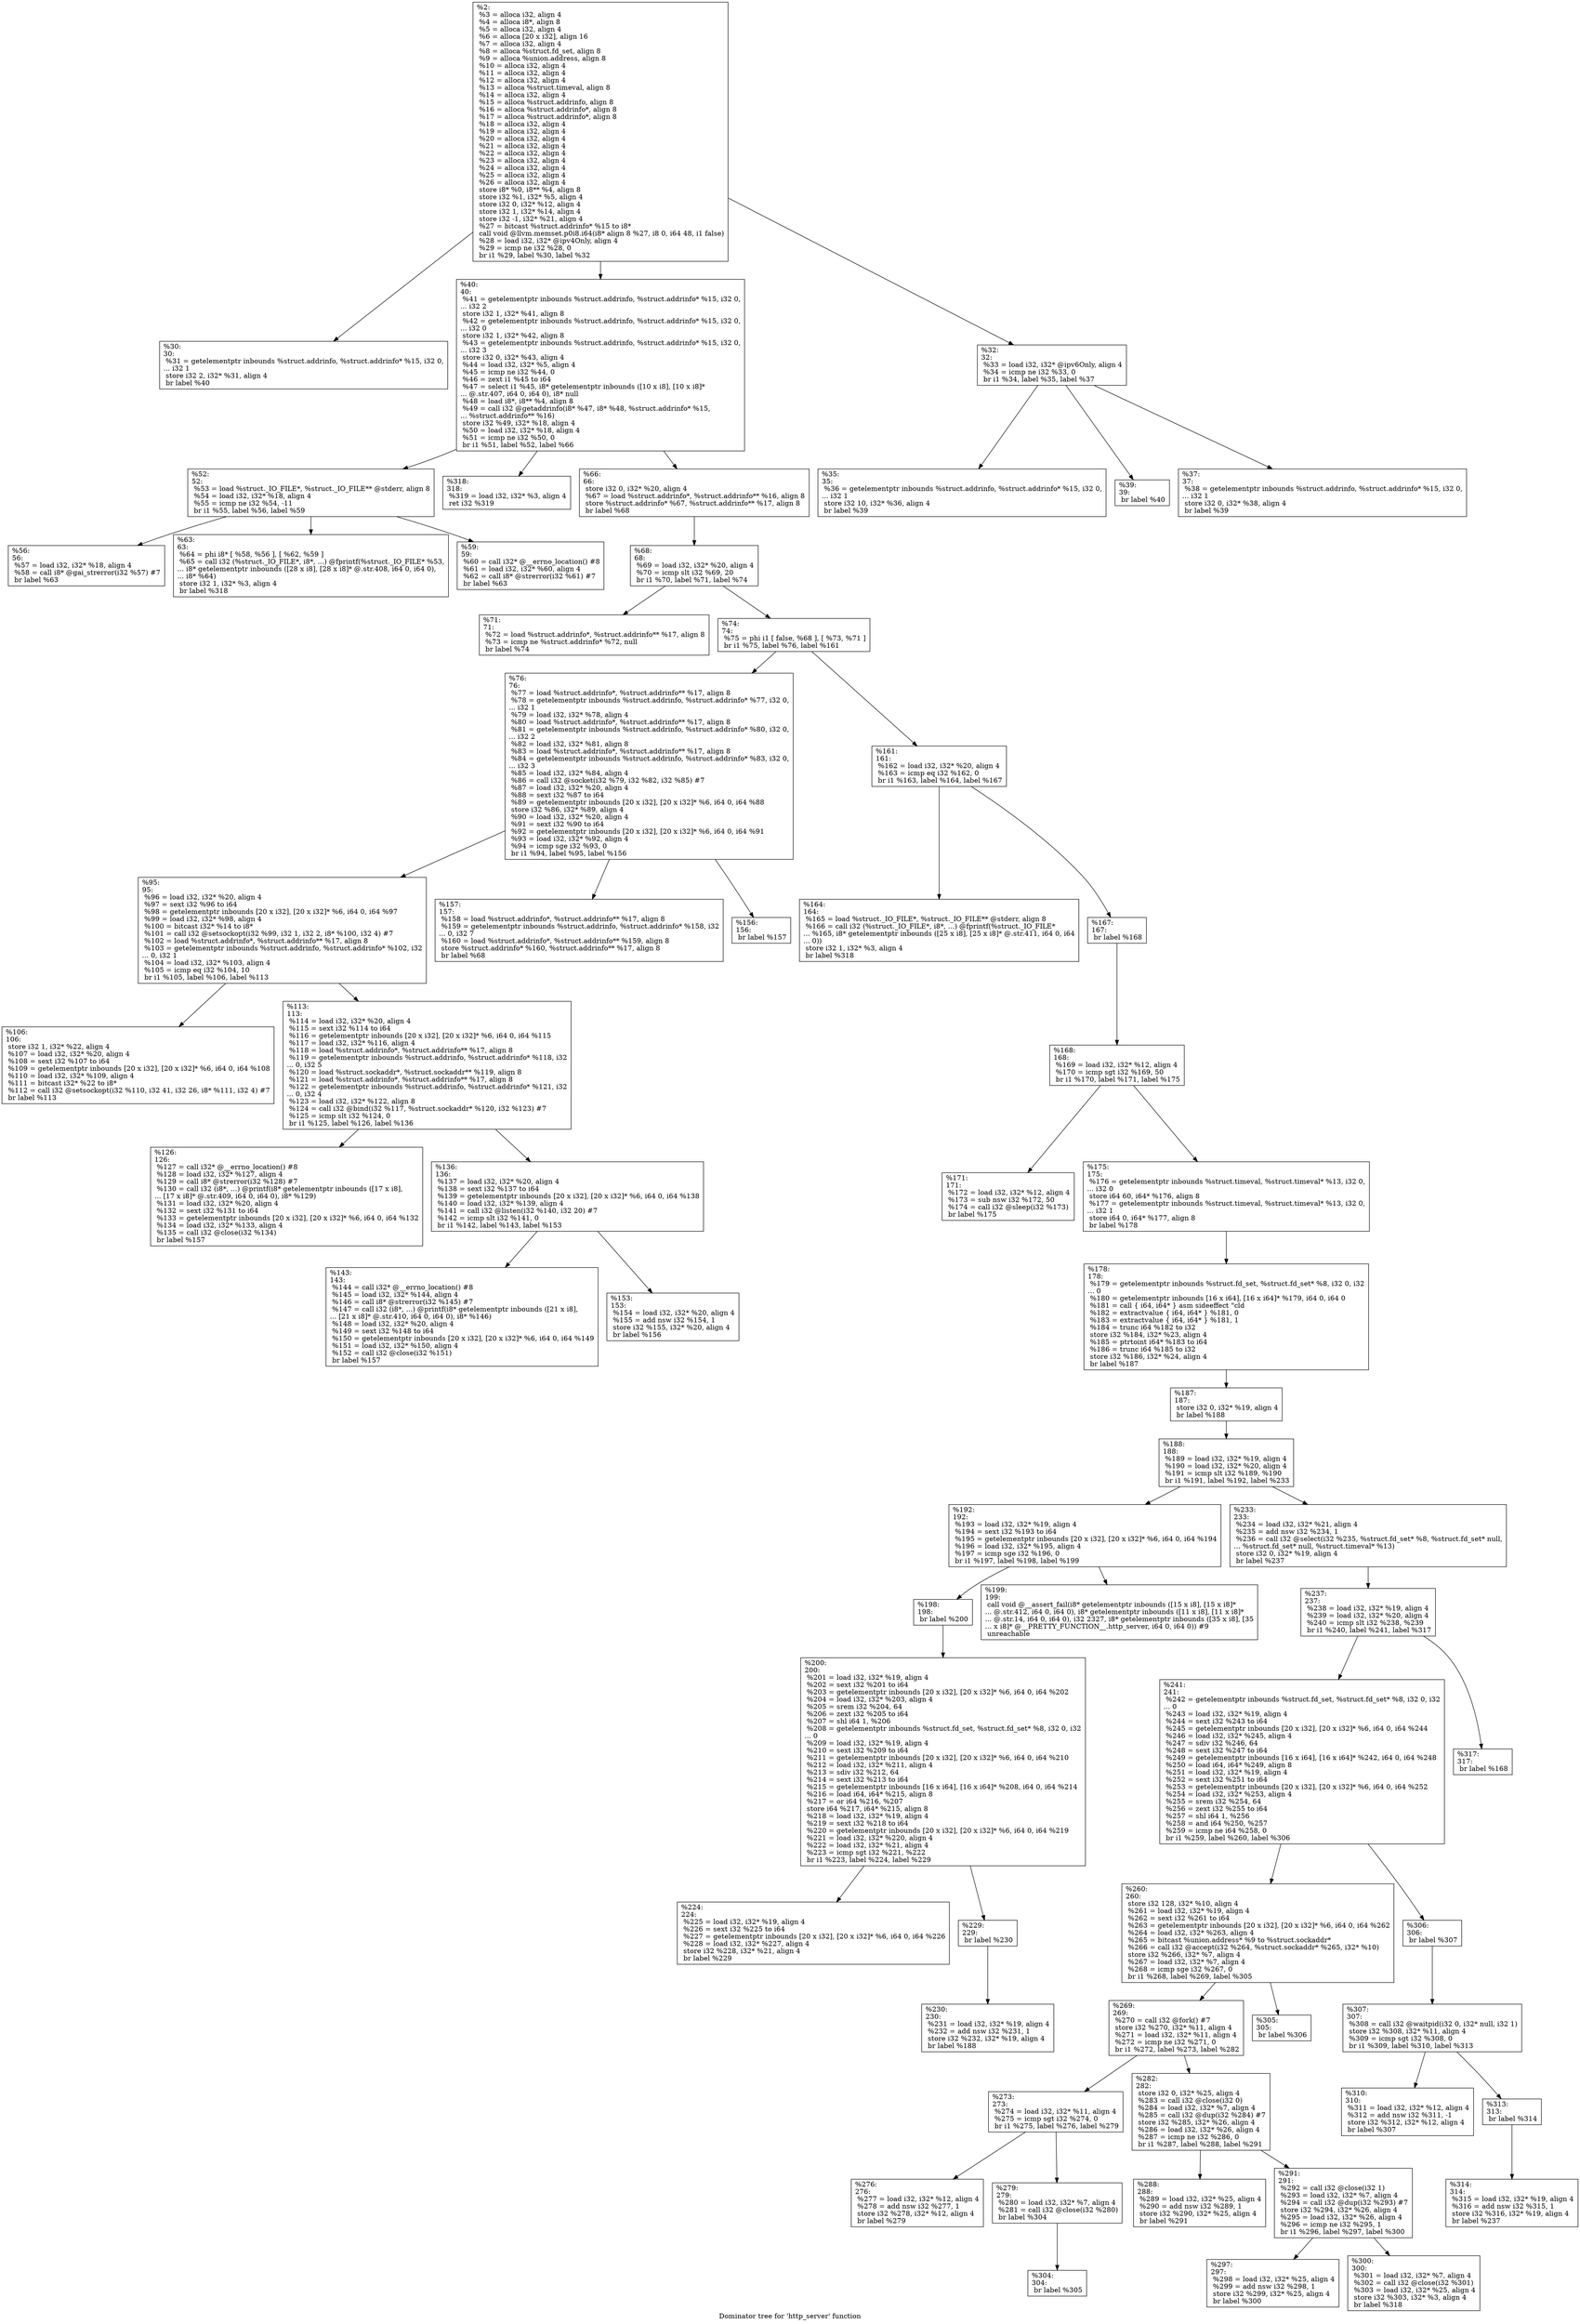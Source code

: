 digraph "Dominator tree for 'http_server' function" {
	label="Dominator tree for 'http_server' function";

	Node0x22ea870 [shape=record,label="{%2:\l  %3 = alloca i32, align 4\l  %4 = alloca i8*, align 8\l  %5 = alloca i32, align 4\l  %6 = alloca [20 x i32], align 16\l  %7 = alloca i32, align 4\l  %8 = alloca %struct.fd_set, align 8\l  %9 = alloca %union.address, align 8\l  %10 = alloca i32, align 4\l  %11 = alloca i32, align 4\l  %12 = alloca i32, align 4\l  %13 = alloca %struct.timeval, align 8\l  %14 = alloca i32, align 4\l  %15 = alloca %struct.addrinfo, align 8\l  %16 = alloca %struct.addrinfo*, align 8\l  %17 = alloca %struct.addrinfo*, align 8\l  %18 = alloca i32, align 4\l  %19 = alloca i32, align 4\l  %20 = alloca i32, align 4\l  %21 = alloca i32, align 4\l  %22 = alloca i32, align 4\l  %23 = alloca i32, align 4\l  %24 = alloca i32, align 4\l  %25 = alloca i32, align 4\l  %26 = alloca i32, align 4\l  store i8* %0, i8** %4, align 8\l  store i32 %1, i32* %5, align 4\l  store i32 0, i32* %12, align 4\l  store i32 1, i32* %14, align 4\l  store i32 -1, i32* %21, align 4\l  %27 = bitcast %struct.addrinfo* %15 to i8*\l  call void @llvm.memset.p0i8.i64(i8* align 8 %27, i8 0, i64 48, i1 false)\l  %28 = load i32, i32* @ipv4Only, align 4\l  %29 = icmp ne i32 %28, 0\l  br i1 %29, label %30, label %32\l}"];
	Node0x22ea870 -> Node0x22ea8b0;
	Node0x22ea870 -> Node0x22ea8f0;
	Node0x22ea870 -> Node0x22eb730;
	Node0x22ea8b0 [shape=record,label="{%30:\l30:                                               \l  %31 = getelementptr inbounds %struct.addrinfo, %struct.addrinfo* %15, i32 0,\l... i32 1\l  store i32 2, i32* %31, align 4\l  br label %40\l}"];
	Node0x22ea8f0 [shape=record,label="{%40:\l40:                                               \l  %41 = getelementptr inbounds %struct.addrinfo, %struct.addrinfo* %15, i32 0,\l... i32 2\l  store i32 1, i32* %41, align 8\l  %42 = getelementptr inbounds %struct.addrinfo, %struct.addrinfo* %15, i32 0,\l... i32 0\l  store i32 1, i32* %42, align 8\l  %43 = getelementptr inbounds %struct.addrinfo, %struct.addrinfo* %15, i32 0,\l... i32 3\l  store i32 0, i32* %43, align 4\l  %44 = load i32, i32* %5, align 4\l  %45 = icmp ne i32 %44, 0\l  %46 = zext i1 %45 to i64\l  %47 = select i1 %45, i8* getelementptr inbounds ([10 x i8], [10 x i8]*\l... @.str.407, i64 0, i64 0), i8* null\l  %48 = load i8*, i8** %4, align 8\l  %49 = call i32 @getaddrinfo(i8* %47, i8* %48, %struct.addrinfo* %15,\l... %struct.addrinfo** %16)\l  store i32 %49, i32* %18, align 4\l  %50 = load i32, i32* %18, align 4\l  %51 = icmp ne i32 %50, 0\l  br i1 %51, label %52, label %66\l}"];
	Node0x22ea8f0 -> Node0x22ea930;
	Node0x22ea8f0 -> Node0x22ea9f0;
	Node0x22ea8f0 -> Node0x22eaa70;
	Node0x22ea930 [shape=record,label="{%52:\l52:                                               \l  %53 = load %struct._IO_FILE*, %struct._IO_FILE** @stderr, align 8\l  %54 = load i32, i32* %18, align 4\l  %55 = icmp ne i32 %54, -11\l  br i1 %55, label %56, label %59\l}"];
	Node0x22ea930 -> Node0x22ea970;
	Node0x22ea930 -> Node0x22ea9b0;
	Node0x22ea930 -> Node0x22eaa30;
	Node0x22ea970 [shape=record,label="{%56:\l56:                                               \l  %57 = load i32, i32* %18, align 4\l  %58 = call i8* @gai_strerror(i32 %57) #7\l  br label %63\l}"];
	Node0x22ea9b0 [shape=record,label="{%63:\l63:                                               \l  %64 = phi i8* [ %58, %56 ], [ %62, %59 ]\l  %65 = call i32 (%struct._IO_FILE*, i8*, ...) @fprintf(%struct._IO_FILE* %53,\l... i8* getelementptr inbounds ([28 x i8], [28 x i8]* @.str.408, i64 0, i64 0),\l... i8* %64)\l  store i32 1, i32* %3, align 4\l  br label %318\l}"];
	Node0x22eaa30 [shape=record,label="{%59:\l59:                                               \l  %60 = call i32* @__errno_location() #8\l  %61 = load i32, i32* %60, align 4\l  %62 = call i8* @strerror(i32 %61) #7\l  br label %63\l}"];
	Node0x22ea9f0 [shape=record,label="{%318:\l318:                                              \l  %319 = load i32, i32* %3, align 4\l  ret i32 %319\l}"];
	Node0x22eaa70 [shape=record,label="{%66:\l66:                                               \l  store i32 0, i32* %20, align 4\l  %67 = load %struct.addrinfo*, %struct.addrinfo** %16, align 8\l  store %struct.addrinfo* %67, %struct.addrinfo** %17, align 8\l  br label %68\l}"];
	Node0x22eaa70 -> Node0x22eaab0;
	Node0x22eaab0 [shape=record,label="{%68:\l68:                                               \l  %69 = load i32, i32* %20, align 4\l  %70 = icmp slt i32 %69, 20\l  br i1 %70, label %71, label %74\l}"];
	Node0x22eaab0 -> Node0x22eaaf0;
	Node0x22eaab0 -> Node0x22eab30;
	Node0x22eaaf0 [shape=record,label="{%71:\l71:                                               \l  %72 = load %struct.addrinfo*, %struct.addrinfo** %17, align 8\l  %73 = icmp ne %struct.addrinfo* %72, null\l  br label %74\l}"];
	Node0x22eab30 [shape=record,label="{%74:\l74:                                               \l  %75 = phi i1 [ false, %68 ], [ %73, %71 ]\l  br i1 %75, label %76, label %161\l}"];
	Node0x22eab30 -> Node0x22eab70;
	Node0x22eab30 -> Node0x22eadf0;
	Node0x22eab70 [shape=record,label="{%76:\l76:                                               \l  %77 = load %struct.addrinfo*, %struct.addrinfo** %17, align 8\l  %78 = getelementptr inbounds %struct.addrinfo, %struct.addrinfo* %77, i32 0,\l... i32 1\l  %79 = load i32, i32* %78, align 4\l  %80 = load %struct.addrinfo*, %struct.addrinfo** %17, align 8\l  %81 = getelementptr inbounds %struct.addrinfo, %struct.addrinfo* %80, i32 0,\l... i32 2\l  %82 = load i32, i32* %81, align 8\l  %83 = load %struct.addrinfo*, %struct.addrinfo** %17, align 8\l  %84 = getelementptr inbounds %struct.addrinfo, %struct.addrinfo* %83, i32 0,\l... i32 3\l  %85 = load i32, i32* %84, align 4\l  %86 = call i32 @socket(i32 %79, i32 %82, i32 %85) #7\l  %87 = load i32, i32* %20, align 4\l  %88 = sext i32 %87 to i64\l  %89 = getelementptr inbounds [20 x i32], [20 x i32]* %6, i64 0, i64 %88\l  store i32 %86, i32* %89, align 4\l  %90 = load i32, i32* %20, align 4\l  %91 = sext i32 %90 to i64\l  %92 = getelementptr inbounds [20 x i32], [20 x i32]* %6, i64 0, i64 %91\l  %93 = load i32, i32* %92, align 4\l  %94 = icmp sge i32 %93, 0\l  br i1 %94, label %95, label %156\l}"];
	Node0x22eab70 -> Node0x22eabb0;
	Node0x22eab70 -> Node0x22eacb0;
	Node0x22eab70 -> Node0x22eadb0;
	Node0x22eabb0 [shape=record,label="{%95:\l95:                                               \l  %96 = load i32, i32* %20, align 4\l  %97 = sext i32 %96 to i64\l  %98 = getelementptr inbounds [20 x i32], [20 x i32]* %6, i64 0, i64 %97\l  %99 = load i32, i32* %98, align 4\l  %100 = bitcast i32* %14 to i8*\l  %101 = call i32 @setsockopt(i32 %99, i32 1, i32 2, i8* %100, i32 4) #7\l  %102 = load %struct.addrinfo*, %struct.addrinfo** %17, align 8\l  %103 = getelementptr inbounds %struct.addrinfo, %struct.addrinfo* %102, i32\l... 0, i32 1\l  %104 = load i32, i32* %103, align 4\l  %105 = icmp eq i32 %104, 10\l  br i1 %105, label %106, label %113\l}"];
	Node0x22eabb0 -> Node0x22eabf0;
	Node0x22eabb0 -> Node0x22eac30;
	Node0x22eabf0 [shape=record,label="{%106:\l106:                                              \l  store i32 1, i32* %22, align 4\l  %107 = load i32, i32* %20, align 4\l  %108 = sext i32 %107 to i64\l  %109 = getelementptr inbounds [20 x i32], [20 x i32]* %6, i64 0, i64 %108\l  %110 = load i32, i32* %109, align 4\l  %111 = bitcast i32* %22 to i8*\l  %112 = call i32 @setsockopt(i32 %110, i32 41, i32 26, i8* %111, i32 4) #7\l  br label %113\l}"];
	Node0x22eac30 [shape=record,label="{%113:\l113:                                              \l  %114 = load i32, i32* %20, align 4\l  %115 = sext i32 %114 to i64\l  %116 = getelementptr inbounds [20 x i32], [20 x i32]* %6, i64 0, i64 %115\l  %117 = load i32, i32* %116, align 4\l  %118 = load %struct.addrinfo*, %struct.addrinfo** %17, align 8\l  %119 = getelementptr inbounds %struct.addrinfo, %struct.addrinfo* %118, i32\l... 0, i32 5\l  %120 = load %struct.sockaddr*, %struct.sockaddr** %119, align 8\l  %121 = load %struct.addrinfo*, %struct.addrinfo** %17, align 8\l  %122 = getelementptr inbounds %struct.addrinfo, %struct.addrinfo* %121, i32\l... 0, i32 4\l  %123 = load i32, i32* %122, align 8\l  %124 = call i32 @bind(i32 %117, %struct.sockaddr* %120, i32 %123) #7\l  %125 = icmp slt i32 %124, 0\l  br i1 %125, label %126, label %136\l}"];
	Node0x22eac30 -> Node0x22eac70;
	Node0x22eac30 -> Node0x22eacf0;
	Node0x22eac70 [shape=record,label="{%126:\l126:                                              \l  %127 = call i32* @__errno_location() #8\l  %128 = load i32, i32* %127, align 4\l  %129 = call i8* @strerror(i32 %128) #7\l  %130 = call i32 (i8*, ...) @printf(i8* getelementptr inbounds ([17 x i8],\l... [17 x i8]* @.str.409, i64 0, i64 0), i8* %129)\l  %131 = load i32, i32* %20, align 4\l  %132 = sext i32 %131 to i64\l  %133 = getelementptr inbounds [20 x i32], [20 x i32]* %6, i64 0, i64 %132\l  %134 = load i32, i32* %133, align 4\l  %135 = call i32 @close(i32 %134)\l  br label %157\l}"];
	Node0x22eacf0 [shape=record,label="{%136:\l136:                                              \l  %137 = load i32, i32* %20, align 4\l  %138 = sext i32 %137 to i64\l  %139 = getelementptr inbounds [20 x i32], [20 x i32]* %6, i64 0, i64 %138\l  %140 = load i32, i32* %139, align 4\l  %141 = call i32 @listen(i32 %140, i32 20) #7\l  %142 = icmp slt i32 %141, 0\l  br i1 %142, label %143, label %153\l}"];
	Node0x22eacf0 -> Node0x22ead30;
	Node0x22eacf0 -> Node0x22ead70;
	Node0x22ead30 [shape=record,label="{%143:\l143:                                              \l  %144 = call i32* @__errno_location() #8\l  %145 = load i32, i32* %144, align 4\l  %146 = call i8* @strerror(i32 %145) #7\l  %147 = call i32 (i8*, ...) @printf(i8* getelementptr inbounds ([21 x i8],\l... [21 x i8]* @.str.410, i64 0, i64 0), i8* %146)\l  %148 = load i32, i32* %20, align 4\l  %149 = sext i32 %148 to i64\l  %150 = getelementptr inbounds [20 x i32], [20 x i32]* %6, i64 0, i64 %149\l  %151 = load i32, i32* %150, align 4\l  %152 = call i32 @close(i32 %151)\l  br label %157\l}"];
	Node0x22ead70 [shape=record,label="{%153:\l153:                                              \l  %154 = load i32, i32* %20, align 4\l  %155 = add nsw i32 %154, 1\l  store i32 %155, i32* %20, align 4\l  br label %156\l}"];
	Node0x22eacb0 [shape=record,label="{%157:\l157:                                              \l  %158 = load %struct.addrinfo*, %struct.addrinfo** %17, align 8\l  %159 = getelementptr inbounds %struct.addrinfo, %struct.addrinfo* %158, i32\l... 0, i32 7\l  %160 = load %struct.addrinfo*, %struct.addrinfo** %159, align 8\l  store %struct.addrinfo* %160, %struct.addrinfo** %17, align 8\l  br label %68\l}"];
	Node0x22eadb0 [shape=record,label="{%156:\l156:                                              \l  br label %157\l}"];
	Node0x22eadf0 [shape=record,label="{%161:\l161:                                              \l  %162 = load i32, i32* %20, align 4\l  %163 = icmp eq i32 %162, 0\l  br i1 %163, label %164, label %167\l}"];
	Node0x22eadf0 -> Node0x22eae30;
	Node0x22eadf0 -> Node0x22eae70;
	Node0x22eae30 [shape=record,label="{%164:\l164:                                              \l  %165 = load %struct._IO_FILE*, %struct._IO_FILE** @stderr, align 8\l  %166 = call i32 (%struct._IO_FILE*, i8*, ...) @fprintf(%struct._IO_FILE*\l... %165, i8* getelementptr inbounds ([25 x i8], [25 x i8]* @.str.411, i64 0, i64\l... 0))\l  store i32 1, i32* %3, align 4\l  br label %318\l}"];
	Node0x22eae70 [shape=record,label="{%167:\l167:                                              \l  br label %168\l}"];
	Node0x22eae70 -> Node0x22eaeb0;
	Node0x22eaeb0 [shape=record,label="{%168:\l168:                                              \l  %169 = load i32, i32* %12, align 4\l  %170 = icmp sgt i32 %169, 50\l  br i1 %170, label %171, label %175\l}"];
	Node0x22eaeb0 -> Node0x22eaef0;
	Node0x22eaeb0 -> Node0x22eaf30;
	Node0x22eaef0 [shape=record,label="{%171:\l171:                                              \l  %172 = load i32, i32* %12, align 4\l  %173 = sub nsw i32 %172, 50\l  %174 = call i32 @sleep(i32 %173)\l  br label %175\l}"];
	Node0x22eaf30 [shape=record,label="{%175:\l175:                                              \l  %176 = getelementptr inbounds %struct.timeval, %struct.timeval* %13, i32 0,\l... i32 0\l  store i64 60, i64* %176, align 8\l  %177 = getelementptr inbounds %struct.timeval, %struct.timeval* %13, i32 0,\l... i32 1\l  store i64 0, i64* %177, align 8\l  br label %178\l}"];
	Node0x22eaf30 -> Node0x22eaf70;
	Node0x22eaf70 [shape=record,label="{%178:\l178:                                              \l  %179 = getelementptr inbounds %struct.fd_set, %struct.fd_set* %8, i32 0, i32\l... 0\l  %180 = getelementptr inbounds [16 x i64], [16 x i64]* %179, i64 0, i64 0\l  %181 = call \{ i64, i64* \} asm sideeffect \"cld\l  %182 = extractvalue \{ i64, i64* \} %181, 0\l  %183 = extractvalue \{ i64, i64* \} %181, 1\l  %184 = trunc i64 %182 to i32\l  store i32 %184, i32* %23, align 4\l  %185 = ptrtoint i64* %183 to i64\l  %186 = trunc i64 %185 to i32\l  store i32 %186, i32* %24, align 4\l  br label %187\l}"];
	Node0x22eaf70 -> Node0x22eafb0;
	Node0x22eafb0 [shape=record,label="{%187:\l187:                                              \l  store i32 0, i32* %19, align 4\l  br label %188\l}"];
	Node0x22eafb0 -> Node0x22eaff0;
	Node0x22eaff0 [shape=record,label="{%188:\l188:                                              \l  %189 = load i32, i32* %19, align 4\l  %190 = load i32, i32* %20, align 4\l  %191 = icmp slt i32 %189, %190\l  br i1 %191, label %192, label %233\l}"];
	Node0x22eaff0 -> Node0x22eb030;
	Node0x22eaff0 -> Node0x22eb1f0;
	Node0x22eb030 [shape=record,label="{%192:\l192:                                              \l  %193 = load i32, i32* %19, align 4\l  %194 = sext i32 %193 to i64\l  %195 = getelementptr inbounds [20 x i32], [20 x i32]* %6, i64 0, i64 %194\l  %196 = load i32, i32* %195, align 4\l  %197 = icmp sge i32 %196, 0\l  br i1 %197, label %198, label %199\l}"];
	Node0x22eb030 -> Node0x22eb070;
	Node0x22eb030 -> Node0x22eb1b0;
	Node0x22eb070 [shape=record,label="{%198:\l198:                                              \l  br label %200\l}"];
	Node0x22eb070 -> Node0x22eb0b0;
	Node0x22eb0b0 [shape=record,label="{%200:\l200:                                              \l  %201 = load i32, i32* %19, align 4\l  %202 = sext i32 %201 to i64\l  %203 = getelementptr inbounds [20 x i32], [20 x i32]* %6, i64 0, i64 %202\l  %204 = load i32, i32* %203, align 4\l  %205 = srem i32 %204, 64\l  %206 = zext i32 %205 to i64\l  %207 = shl i64 1, %206\l  %208 = getelementptr inbounds %struct.fd_set, %struct.fd_set* %8, i32 0, i32\l... 0\l  %209 = load i32, i32* %19, align 4\l  %210 = sext i32 %209 to i64\l  %211 = getelementptr inbounds [20 x i32], [20 x i32]* %6, i64 0, i64 %210\l  %212 = load i32, i32* %211, align 4\l  %213 = sdiv i32 %212, 64\l  %214 = sext i32 %213 to i64\l  %215 = getelementptr inbounds [16 x i64], [16 x i64]* %208, i64 0, i64 %214\l  %216 = load i64, i64* %215, align 8\l  %217 = or i64 %216, %207\l  store i64 %217, i64* %215, align 8\l  %218 = load i32, i32* %19, align 4\l  %219 = sext i32 %218 to i64\l  %220 = getelementptr inbounds [20 x i32], [20 x i32]* %6, i64 0, i64 %219\l  %221 = load i32, i32* %220, align 4\l  %222 = load i32, i32* %21, align 4\l  %223 = icmp sgt i32 %221, %222\l  br i1 %223, label %224, label %229\l}"];
	Node0x22eb0b0 -> Node0x22eb0f0;
	Node0x22eb0b0 -> Node0x22eb130;
	Node0x22eb0f0 [shape=record,label="{%224:\l224:                                              \l  %225 = load i32, i32* %19, align 4\l  %226 = sext i32 %225 to i64\l  %227 = getelementptr inbounds [20 x i32], [20 x i32]* %6, i64 0, i64 %226\l  %228 = load i32, i32* %227, align 4\l  store i32 %228, i32* %21, align 4\l  br label %229\l}"];
	Node0x22eb130 [shape=record,label="{%229:\l229:                                              \l  br label %230\l}"];
	Node0x22eb130 -> Node0x22eb170;
	Node0x22eb170 [shape=record,label="{%230:\l230:                                              \l  %231 = load i32, i32* %19, align 4\l  %232 = add nsw i32 %231, 1\l  store i32 %232, i32* %19, align 4\l  br label %188\l}"];
	Node0x22eb1b0 [shape=record,label="{%199:\l199:                                              \l  call void @__assert_fail(i8* getelementptr inbounds ([15 x i8], [15 x i8]*\l... @.str.412, i64 0, i64 0), i8* getelementptr inbounds ([11 x i8], [11 x i8]*\l... @.str.14, i64 0, i64 0), i32 2327, i8* getelementptr inbounds ([35 x i8], [35\l... x i8]* @__PRETTY_FUNCTION__.http_server, i64 0, i64 0)) #9\l  unreachable\l}"];
	Node0x22eb1f0 [shape=record,label="{%233:\l233:                                              \l  %234 = load i32, i32* %21, align 4\l  %235 = add nsw i32 %234, 1\l  %236 = call i32 @select(i32 %235, %struct.fd_set* %8, %struct.fd_set* null,\l... %struct.fd_set* null, %struct.timeval* %13)\l  store i32 0, i32* %19, align 4\l  br label %237\l}"];
	Node0x22eb1f0 -> Node0x22eb230;
	Node0x22eb230 [shape=record,label="{%237:\l237:                                              \l  %238 = load i32, i32* %19, align 4\l  %239 = load i32, i32* %20, align 4\l  %240 = icmp slt i32 %238, %239\l  br i1 %240, label %241, label %317\l}"];
	Node0x22eb230 -> Node0x22eb270;
	Node0x22eb230 -> Node0x22eb6f0;
	Node0x22eb270 [shape=record,label="{%241:\l241:                                              \l  %242 = getelementptr inbounds %struct.fd_set, %struct.fd_set* %8, i32 0, i32\l... 0\l  %243 = load i32, i32* %19, align 4\l  %244 = sext i32 %243 to i64\l  %245 = getelementptr inbounds [20 x i32], [20 x i32]* %6, i64 0, i64 %244\l  %246 = load i32, i32* %245, align 4\l  %247 = sdiv i32 %246, 64\l  %248 = sext i32 %247 to i64\l  %249 = getelementptr inbounds [16 x i64], [16 x i64]* %242, i64 0, i64 %248\l  %250 = load i64, i64* %249, align 8\l  %251 = load i32, i32* %19, align 4\l  %252 = sext i32 %251 to i64\l  %253 = getelementptr inbounds [20 x i32], [20 x i32]* %6, i64 0, i64 %252\l  %254 = load i32, i32* %253, align 4\l  %255 = srem i32 %254, 64\l  %256 = zext i32 %255 to i64\l  %257 = shl i64 1, %256\l  %258 = and i64 %250, %257\l  %259 = icmp ne i64 %258, 0\l  br i1 %259, label %260, label %306\l}"];
	Node0x22eb270 -> Node0x22eb2b0;
	Node0x22eb270 -> Node0x22eb470;
	Node0x22eb2b0 [shape=record,label="{%260:\l260:                                              \l  store i32 128, i32* %10, align 4\l  %261 = load i32, i32* %19, align 4\l  %262 = sext i32 %261 to i64\l  %263 = getelementptr inbounds [20 x i32], [20 x i32]* %6, i64 0, i64 %262\l  %264 = load i32, i32* %263, align 4\l  %265 = bitcast %union.address* %9 to %struct.sockaddr*\l  %266 = call i32 @accept(i32 %264, %struct.sockaddr* %265, i32* %10)\l  store i32 %266, i32* %7, align 4\l  %267 = load i32, i32* %7, align 4\l  %268 = icmp sge i32 %267, 0\l  br i1 %268, label %269, label %305\l}"];
	Node0x22eb2b0 -> Node0x22eb2f0;
	Node0x22eb2b0 -> Node0x22eb430;
	Node0x22eb2f0 [shape=record,label="{%269:\l269:                                              \l  %270 = call i32 @fork() #7\l  store i32 %270, i32* %11, align 4\l  %271 = load i32, i32* %11, align 4\l  %272 = icmp ne i32 %271, 0\l  br i1 %272, label %273, label %282\l}"];
	Node0x22eb2f0 -> Node0x22eb330;
	Node0x22eb2f0 -> Node0x22eb5b0;
	Node0x22eb330 [shape=record,label="{%273:\l273:                                              \l  %274 = load i32, i32* %11, align 4\l  %275 = icmp sgt i32 %274, 0\l  br i1 %275, label %276, label %279\l}"];
	Node0x22eb330 -> Node0x22eb370;
	Node0x22eb330 -> Node0x22eb3b0;
	Node0x22eb370 [shape=record,label="{%276:\l276:                                              \l  %277 = load i32, i32* %12, align 4\l  %278 = add nsw i32 %277, 1\l  store i32 %278, i32* %12, align 4\l  br label %279\l}"];
	Node0x22eb3b0 [shape=record,label="{%279:\l279:                                              \l  %280 = load i32, i32* %7, align 4\l  %281 = call i32 @close(i32 %280)\l  br label %304\l}"];
	Node0x22eb3b0 -> Node0x22eb3f0;
	Node0x22eb3f0 [shape=record,label="{%304:\l304:                                              \l  br label %305\l}"];
	Node0x22eb5b0 [shape=record,label="{%282:\l282:                                              \l  store i32 0, i32* %25, align 4\l  %283 = call i32 @close(i32 0)\l  %284 = load i32, i32* %7, align 4\l  %285 = call i32 @dup(i32 %284) #7\l  store i32 %285, i32* %26, align 4\l  %286 = load i32, i32* %26, align 4\l  %287 = icmp ne i32 %286, 0\l  br i1 %287, label %288, label %291\l}"];
	Node0x22eb5b0 -> Node0x22eb5f0;
	Node0x22eb5b0 -> Node0x22eb630;
	Node0x22eb5f0 [shape=record,label="{%288:\l288:                                              \l  %289 = load i32, i32* %25, align 4\l  %290 = add nsw i32 %289, 1\l  store i32 %290, i32* %25, align 4\l  br label %291\l}"];
	Node0x22eb630 [shape=record,label="{%291:\l291:                                              \l  %292 = call i32 @close(i32 1)\l  %293 = load i32, i32* %7, align 4\l  %294 = call i32 @dup(i32 %293) #7\l  store i32 %294, i32* %26, align 4\l  %295 = load i32, i32* %26, align 4\l  %296 = icmp ne i32 %295, 1\l  br i1 %296, label %297, label %300\l}"];
	Node0x22eb630 -> Node0x22eb670;
	Node0x22eb630 -> Node0x22eb6b0;
	Node0x22eb670 [shape=record,label="{%297:\l297:                                              \l  %298 = load i32, i32* %25, align 4\l  %299 = add nsw i32 %298, 1\l  store i32 %299, i32* %25, align 4\l  br label %300\l}"];
	Node0x22eb6b0 [shape=record,label="{%300:\l300:                                              \l  %301 = load i32, i32* %7, align 4\l  %302 = call i32 @close(i32 %301)\l  %303 = load i32, i32* %25, align 4\l  store i32 %303, i32* %3, align 4\l  br label %318\l}"];
	Node0x22eb430 [shape=record,label="{%305:\l305:                                              \l  br label %306\l}"];
	Node0x22eb470 [shape=record,label="{%306:\l306:                                              \l  br label %307\l}"];
	Node0x22eb470 -> Node0x22eb4b0;
	Node0x22eb4b0 [shape=record,label="{%307:\l307:                                              \l  %308 = call i32 @waitpid(i32 0, i32* null, i32 1)\l  store i32 %308, i32* %11, align 4\l  %309 = icmp sgt i32 %308, 0\l  br i1 %309, label %310, label %313\l}"];
	Node0x22eb4b0 -> Node0x22eb4f0;
	Node0x22eb4b0 -> Node0x22eb530;
	Node0x22eb4f0 [shape=record,label="{%310:\l310:                                              \l  %311 = load i32, i32* %12, align 4\l  %312 = add nsw i32 %311, -1\l  store i32 %312, i32* %12, align 4\l  br label %307\l}"];
	Node0x22eb530 [shape=record,label="{%313:\l313:                                              \l  br label %314\l}"];
	Node0x22eb530 -> Node0x22eb570;
	Node0x22eb570 [shape=record,label="{%314:\l314:                                              \l  %315 = load i32, i32* %19, align 4\l  %316 = add nsw i32 %315, 1\l  store i32 %316, i32* %19, align 4\l  br label %237\l}"];
	Node0x22eb6f0 [shape=record,label="{%317:\l317:                                              \l  br label %168\l}"];
	Node0x22eb730 [shape=record,label="{%32:\l32:                                               \l  %33 = load i32, i32* @ipv6Only, align 4\l  %34 = icmp ne i32 %33, 0\l  br i1 %34, label %35, label %37\l}"];
	Node0x22eb730 -> Node0x22eb7a0;
	Node0x22eb730 -> Node0x22eb7e0;
	Node0x22eb730 -> Node0x22eb820;
	Node0x22eb7a0 [shape=record,label="{%35:\l35:                                               \l  %36 = getelementptr inbounds %struct.addrinfo, %struct.addrinfo* %15, i32 0,\l... i32 1\l  store i32 10, i32* %36, align 4\l  br label %39\l}"];
	Node0x22eb7e0 [shape=record,label="{%39:\l39:                                               \l  br label %40\l}"];
	Node0x22eb820 [shape=record,label="{%37:\l37:                                               \l  %38 = getelementptr inbounds %struct.addrinfo, %struct.addrinfo* %15, i32 0,\l... i32 1\l  store i32 0, i32* %38, align 4\l  br label %39\l}"];
}
